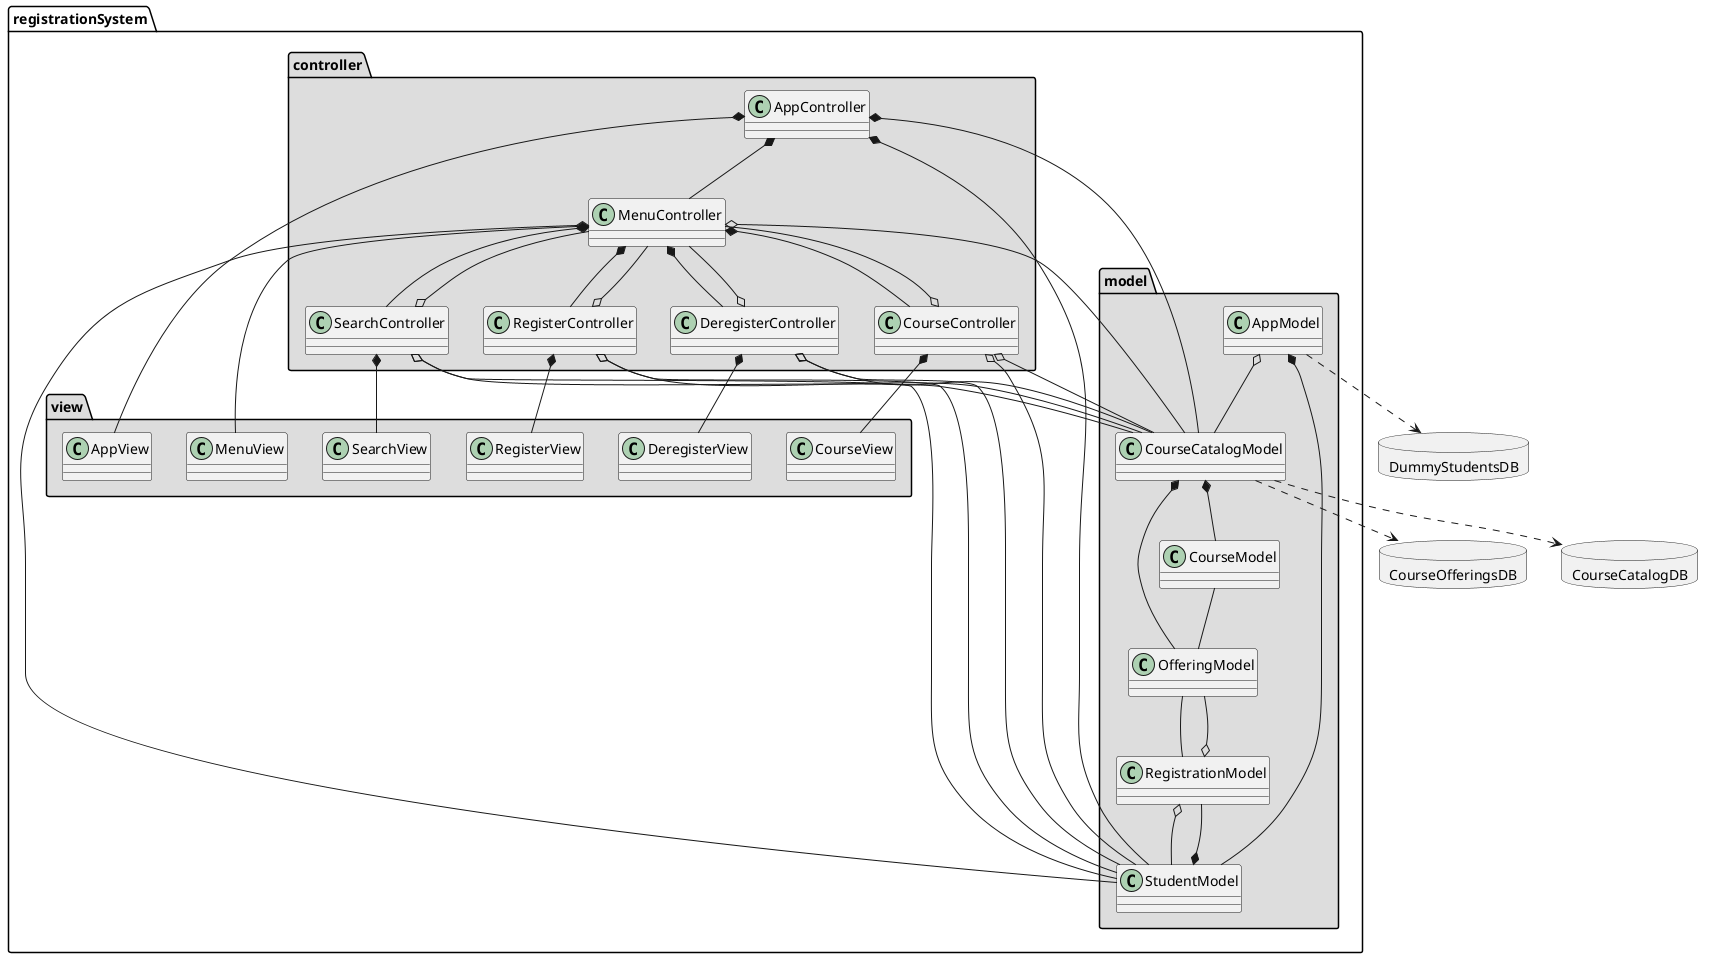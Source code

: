 @startuml class_crs

allow_mixing

package registrationSystem.model #DDDDDD
{
    class AppModel
    class CourseCatalogModel
    class CourseModel
    class OfferingModel
    class RegistrationModel
    class StudentModel

    AppModel o-- CourseCatalogModel
    AppModel *-- StudentModel
    CourseCatalogModel *-- CourseModel
    CourseCatalogModel *-- OfferingModel
    CourseModel -- OfferingModel
    OfferingModel -- RegistrationModel
    RegistrationModel o-- StudentModel
    RegistrationModel o-- OfferingModel
    StudentModel *-- RegistrationModel
}

package registrationSystem.view #DDDDDD
{
    class AppView
    class MenuView
    class SearchView
    class RegisterView
    class DeregisterView
    class CourseView
}

package registrationSystem.controller #DDDDDD
{
    class AppController
    class MenuController
    class SearchController
    class RegisterController
    class DeregisterController
    class CourseController

    AppController *-- AppView
    AppController *-- CourseCatalogModel
    AppController *-- StudentModel
    AppController *-- MenuController

    MenuController *-- MenuView
    MenuController o-- CourseCatalogModel
    MenuController o-- StudentModel
    MenuController *-- SearchController
    MenuController *-- RegisterController
    MenuController *-- DeregisterController
    MenuController *-- CourseController

    SearchController *-- SearchView
    SearchController o-- MenuController
    SearchController o-- CourseCatalogModel
    SearchController o-- StudentModel

    RegisterController *-- RegisterView
    RegisterController o-- MenuController
    RegisterController o-- CourseCatalogModel
    RegisterController o-- StudentModel

    DeregisterController *-- DeregisterView
    DeregisterController o-- MenuController
    DeregisterController o-- CourseCatalogModel
    DeregisterController o-- StudentModel

    CourseController *-- CourseView
    CourseController o-- MenuController
    CourseController o-- CourseCatalogModel
    CourseController o-- StudentModel
}

database CourseCatalogDB
database CourseOfferingsDB
database DummyStudentsDB

AppModel ..> DummyStudentsDB
CourseCatalogModel ..> CourseOfferingsDB
CourseCatalogModel ..> CourseCatalogDB

@enduml
